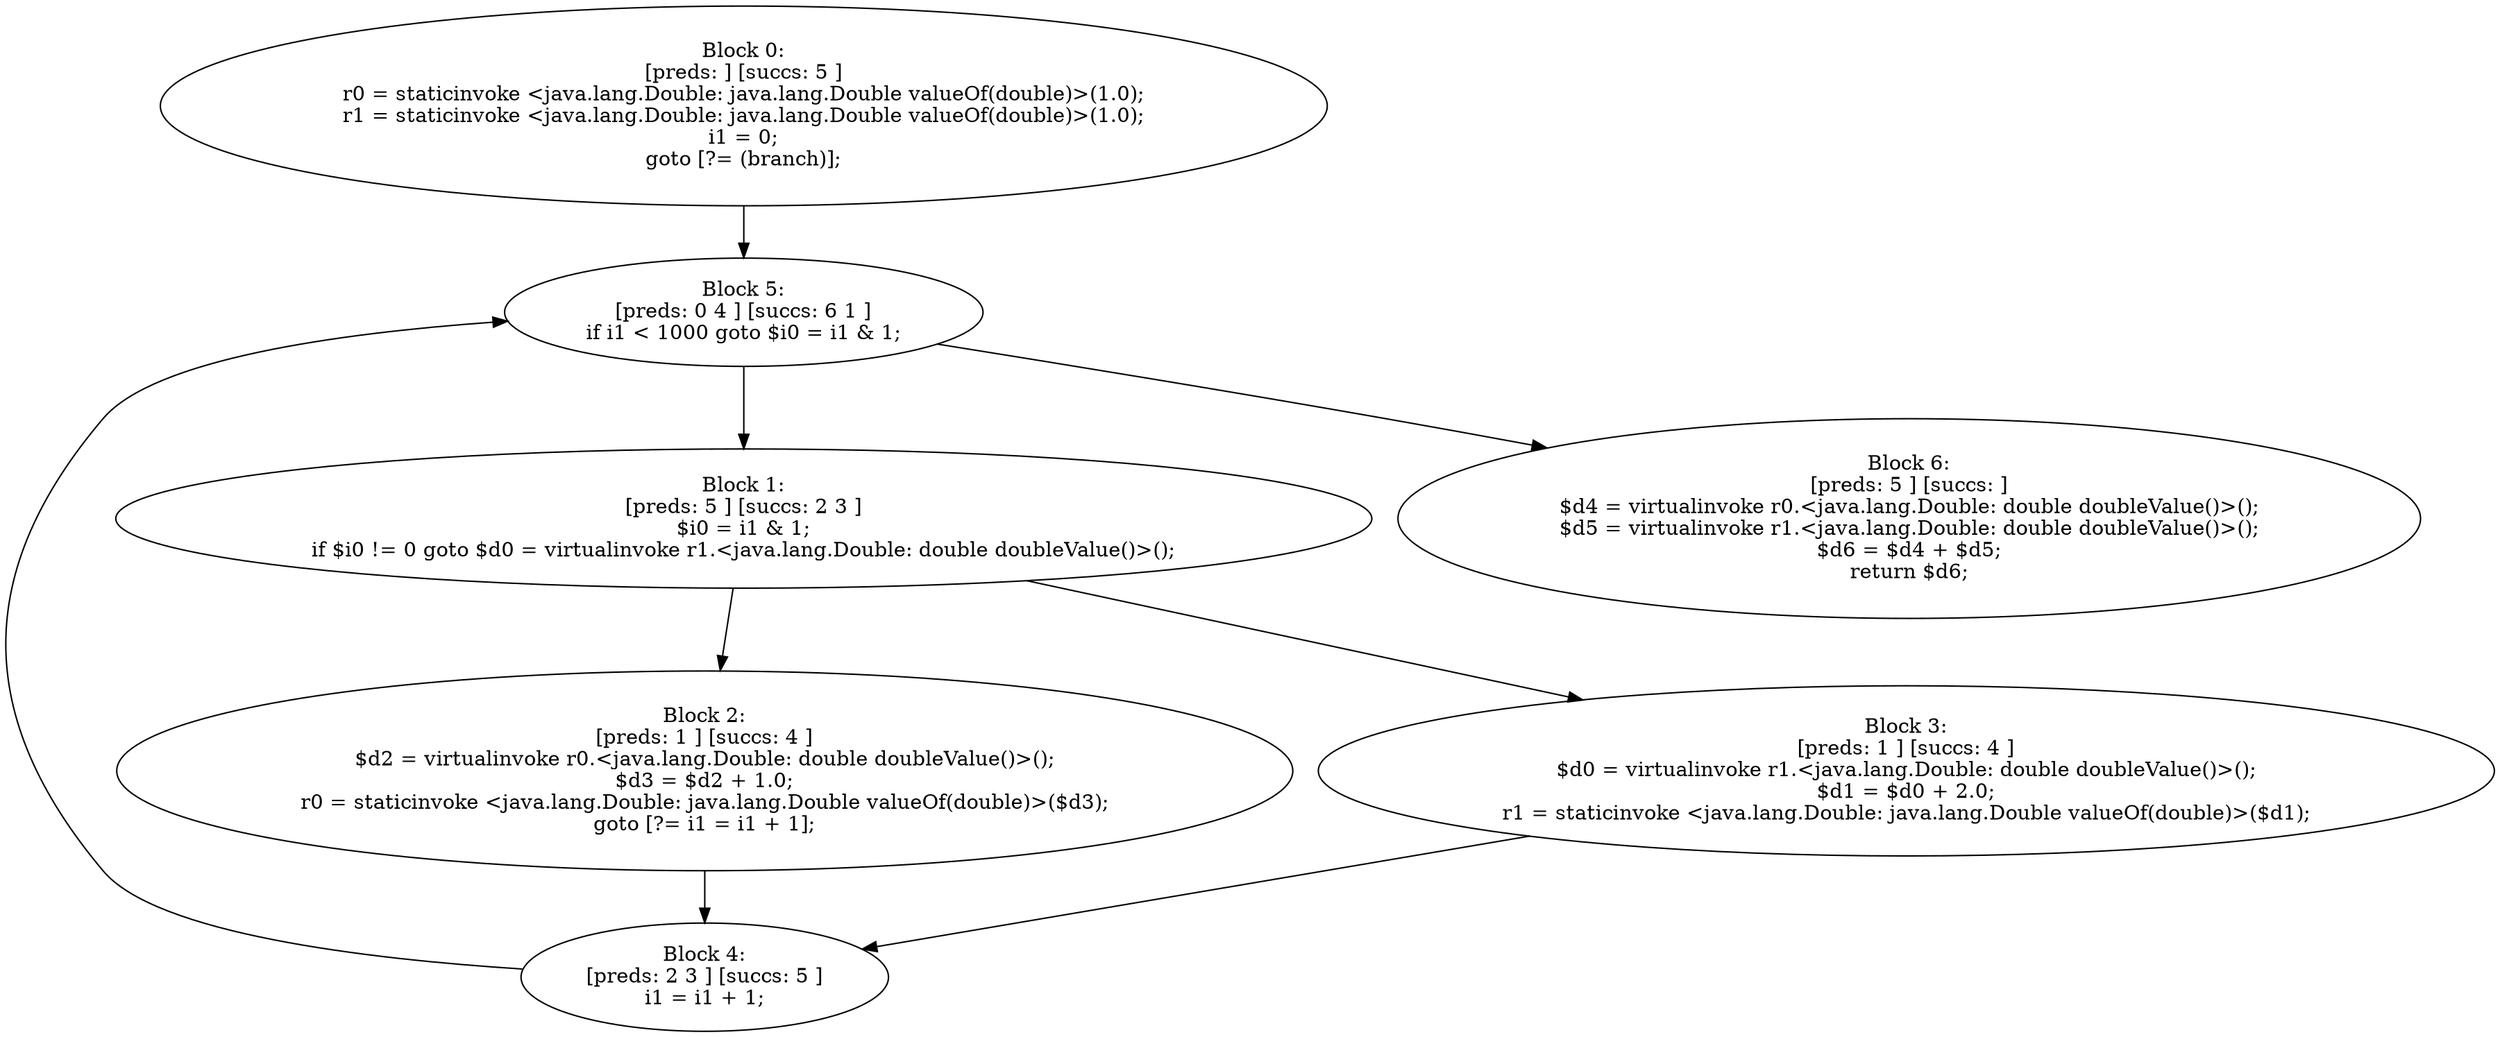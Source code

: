 digraph "unitGraph" {
    "Block 0:
[preds: ] [succs: 5 ]
r0 = staticinvoke <java.lang.Double: java.lang.Double valueOf(double)>(1.0);
r1 = staticinvoke <java.lang.Double: java.lang.Double valueOf(double)>(1.0);
i1 = 0;
goto [?= (branch)];
"
    "Block 1:
[preds: 5 ] [succs: 2 3 ]
$i0 = i1 & 1;
if $i0 != 0 goto $d0 = virtualinvoke r1.<java.lang.Double: double doubleValue()>();
"
    "Block 2:
[preds: 1 ] [succs: 4 ]
$d2 = virtualinvoke r0.<java.lang.Double: double doubleValue()>();
$d3 = $d2 + 1.0;
r0 = staticinvoke <java.lang.Double: java.lang.Double valueOf(double)>($d3);
goto [?= i1 = i1 + 1];
"
    "Block 3:
[preds: 1 ] [succs: 4 ]
$d0 = virtualinvoke r1.<java.lang.Double: double doubleValue()>();
$d1 = $d0 + 2.0;
r1 = staticinvoke <java.lang.Double: java.lang.Double valueOf(double)>($d1);
"
    "Block 4:
[preds: 2 3 ] [succs: 5 ]
i1 = i1 + 1;
"
    "Block 5:
[preds: 0 4 ] [succs: 6 1 ]
if i1 < 1000 goto $i0 = i1 & 1;
"
    "Block 6:
[preds: 5 ] [succs: ]
$d4 = virtualinvoke r0.<java.lang.Double: double doubleValue()>();
$d5 = virtualinvoke r1.<java.lang.Double: double doubleValue()>();
$d6 = $d4 + $d5;
return $d6;
"
    "Block 0:
[preds: ] [succs: 5 ]
r0 = staticinvoke <java.lang.Double: java.lang.Double valueOf(double)>(1.0);
r1 = staticinvoke <java.lang.Double: java.lang.Double valueOf(double)>(1.0);
i1 = 0;
goto [?= (branch)];
"->"Block 5:
[preds: 0 4 ] [succs: 6 1 ]
if i1 < 1000 goto $i0 = i1 & 1;
";
    "Block 1:
[preds: 5 ] [succs: 2 3 ]
$i0 = i1 & 1;
if $i0 != 0 goto $d0 = virtualinvoke r1.<java.lang.Double: double doubleValue()>();
"->"Block 2:
[preds: 1 ] [succs: 4 ]
$d2 = virtualinvoke r0.<java.lang.Double: double doubleValue()>();
$d3 = $d2 + 1.0;
r0 = staticinvoke <java.lang.Double: java.lang.Double valueOf(double)>($d3);
goto [?= i1 = i1 + 1];
";
    "Block 1:
[preds: 5 ] [succs: 2 3 ]
$i0 = i1 & 1;
if $i0 != 0 goto $d0 = virtualinvoke r1.<java.lang.Double: double doubleValue()>();
"->"Block 3:
[preds: 1 ] [succs: 4 ]
$d0 = virtualinvoke r1.<java.lang.Double: double doubleValue()>();
$d1 = $d0 + 2.0;
r1 = staticinvoke <java.lang.Double: java.lang.Double valueOf(double)>($d1);
";
    "Block 2:
[preds: 1 ] [succs: 4 ]
$d2 = virtualinvoke r0.<java.lang.Double: double doubleValue()>();
$d3 = $d2 + 1.0;
r0 = staticinvoke <java.lang.Double: java.lang.Double valueOf(double)>($d3);
goto [?= i1 = i1 + 1];
"->"Block 4:
[preds: 2 3 ] [succs: 5 ]
i1 = i1 + 1;
";
    "Block 3:
[preds: 1 ] [succs: 4 ]
$d0 = virtualinvoke r1.<java.lang.Double: double doubleValue()>();
$d1 = $d0 + 2.0;
r1 = staticinvoke <java.lang.Double: java.lang.Double valueOf(double)>($d1);
"->"Block 4:
[preds: 2 3 ] [succs: 5 ]
i1 = i1 + 1;
";
    "Block 4:
[preds: 2 3 ] [succs: 5 ]
i1 = i1 + 1;
"->"Block 5:
[preds: 0 4 ] [succs: 6 1 ]
if i1 < 1000 goto $i0 = i1 & 1;
";
    "Block 5:
[preds: 0 4 ] [succs: 6 1 ]
if i1 < 1000 goto $i0 = i1 & 1;
"->"Block 6:
[preds: 5 ] [succs: ]
$d4 = virtualinvoke r0.<java.lang.Double: double doubleValue()>();
$d5 = virtualinvoke r1.<java.lang.Double: double doubleValue()>();
$d6 = $d4 + $d5;
return $d6;
";
    "Block 5:
[preds: 0 4 ] [succs: 6 1 ]
if i1 < 1000 goto $i0 = i1 & 1;
"->"Block 1:
[preds: 5 ] [succs: 2 3 ]
$i0 = i1 & 1;
if $i0 != 0 goto $d0 = virtualinvoke r1.<java.lang.Double: double doubleValue()>();
";
}
